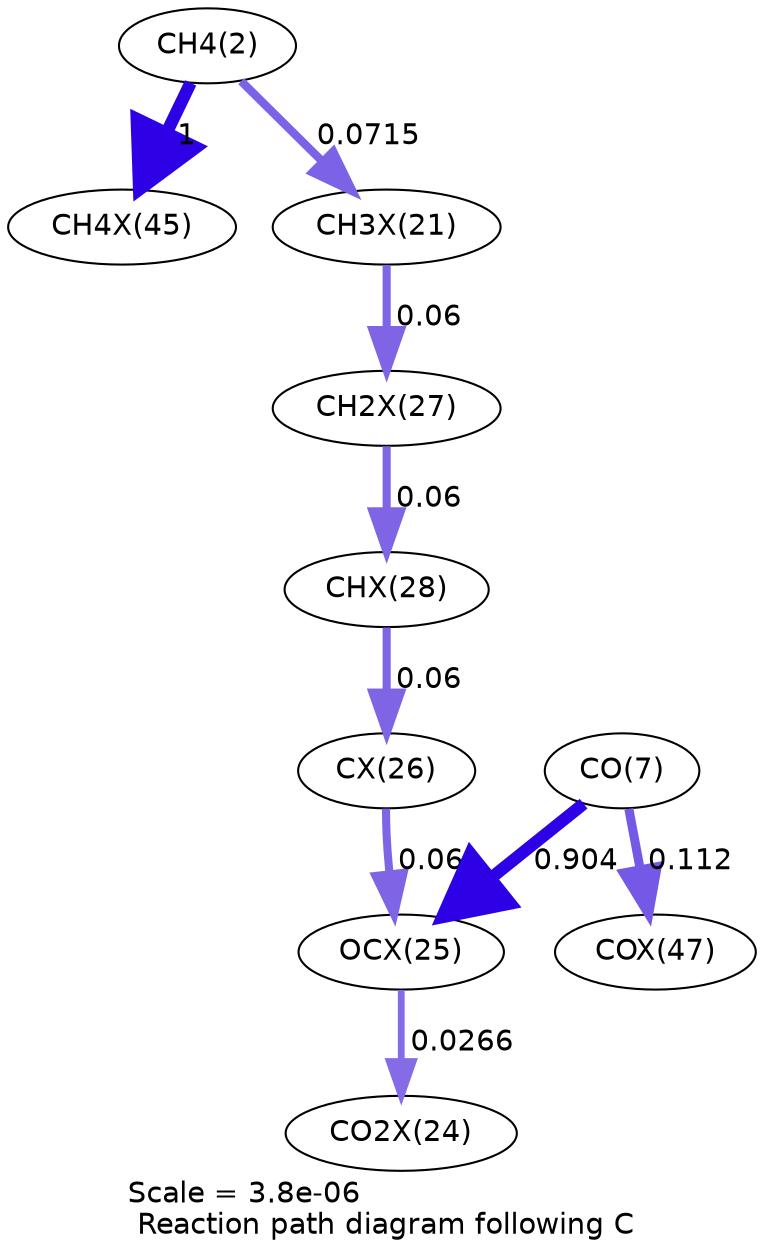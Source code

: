 digraph reaction_paths {
center=1;
s4 -> s32[fontname="Helvetica", penwidth=6, arrowsize=3, color="0.7, 1.5, 0.9"
, label=" 1"];
s4 -> s24[fontname="Helvetica", penwidth=4.01, arrowsize=2, color="0.7, 0.572, 0.9"
, label=" 0.0715"];
s24 -> s30[fontname="Helvetica", penwidth=3.88, arrowsize=1.94, color="0.7, 0.56, 0.9"
, label=" 0.06"];
s30 -> s31[fontname="Helvetica", penwidth=3.88, arrowsize=1.94, color="0.7, 0.56, 0.9"
, label=" 0.06"];
s31 -> s29[fontname="Helvetica", penwidth=3.88, arrowsize=1.94, color="0.7, 0.56, 0.9"
, label=" 0.06"];
s29 -> s28[fontname="Helvetica", penwidth=3.88, arrowsize=1.94, color="0.7, 0.56, 0.9"
, label=" 0.06"];
s9 -> s28[fontname="Helvetica", penwidth=5.92, arrowsize=2.96, color="0.7, 1.4, 0.9"
, label=" 0.904"];
s9 -> s34[fontname="Helvetica", penwidth=4.34, arrowsize=2.17, color="0.7, 0.612, 0.9"
, label=" 0.112"];
s28 -> s27[fontname="Helvetica", penwidth=3.26, arrowsize=1.63, color="0.7, 0.527, 0.9"
, label=" 0.0266"];
s4 [ fontname="Helvetica", label="CH4(2)"];
s9 [ fontname="Helvetica", label="CO(7)"];
s24 [ fontname="Helvetica", label="CH3X(21)"];
s27 [ fontname="Helvetica", label="CO2X(24)"];
s28 [ fontname="Helvetica", label="OCX(25)"];
s29 [ fontname="Helvetica", label="CX(26)"];
s30 [ fontname="Helvetica", label="CH2X(27)"];
s31 [ fontname="Helvetica", label="CHX(28)"];
s32 [ fontname="Helvetica", label="CH4X(45)"];
s34 [ fontname="Helvetica", label="COX(47)"];
 label = "Scale = 3.8e-06\l Reaction path diagram following C";
 fontname = "Helvetica";
}
